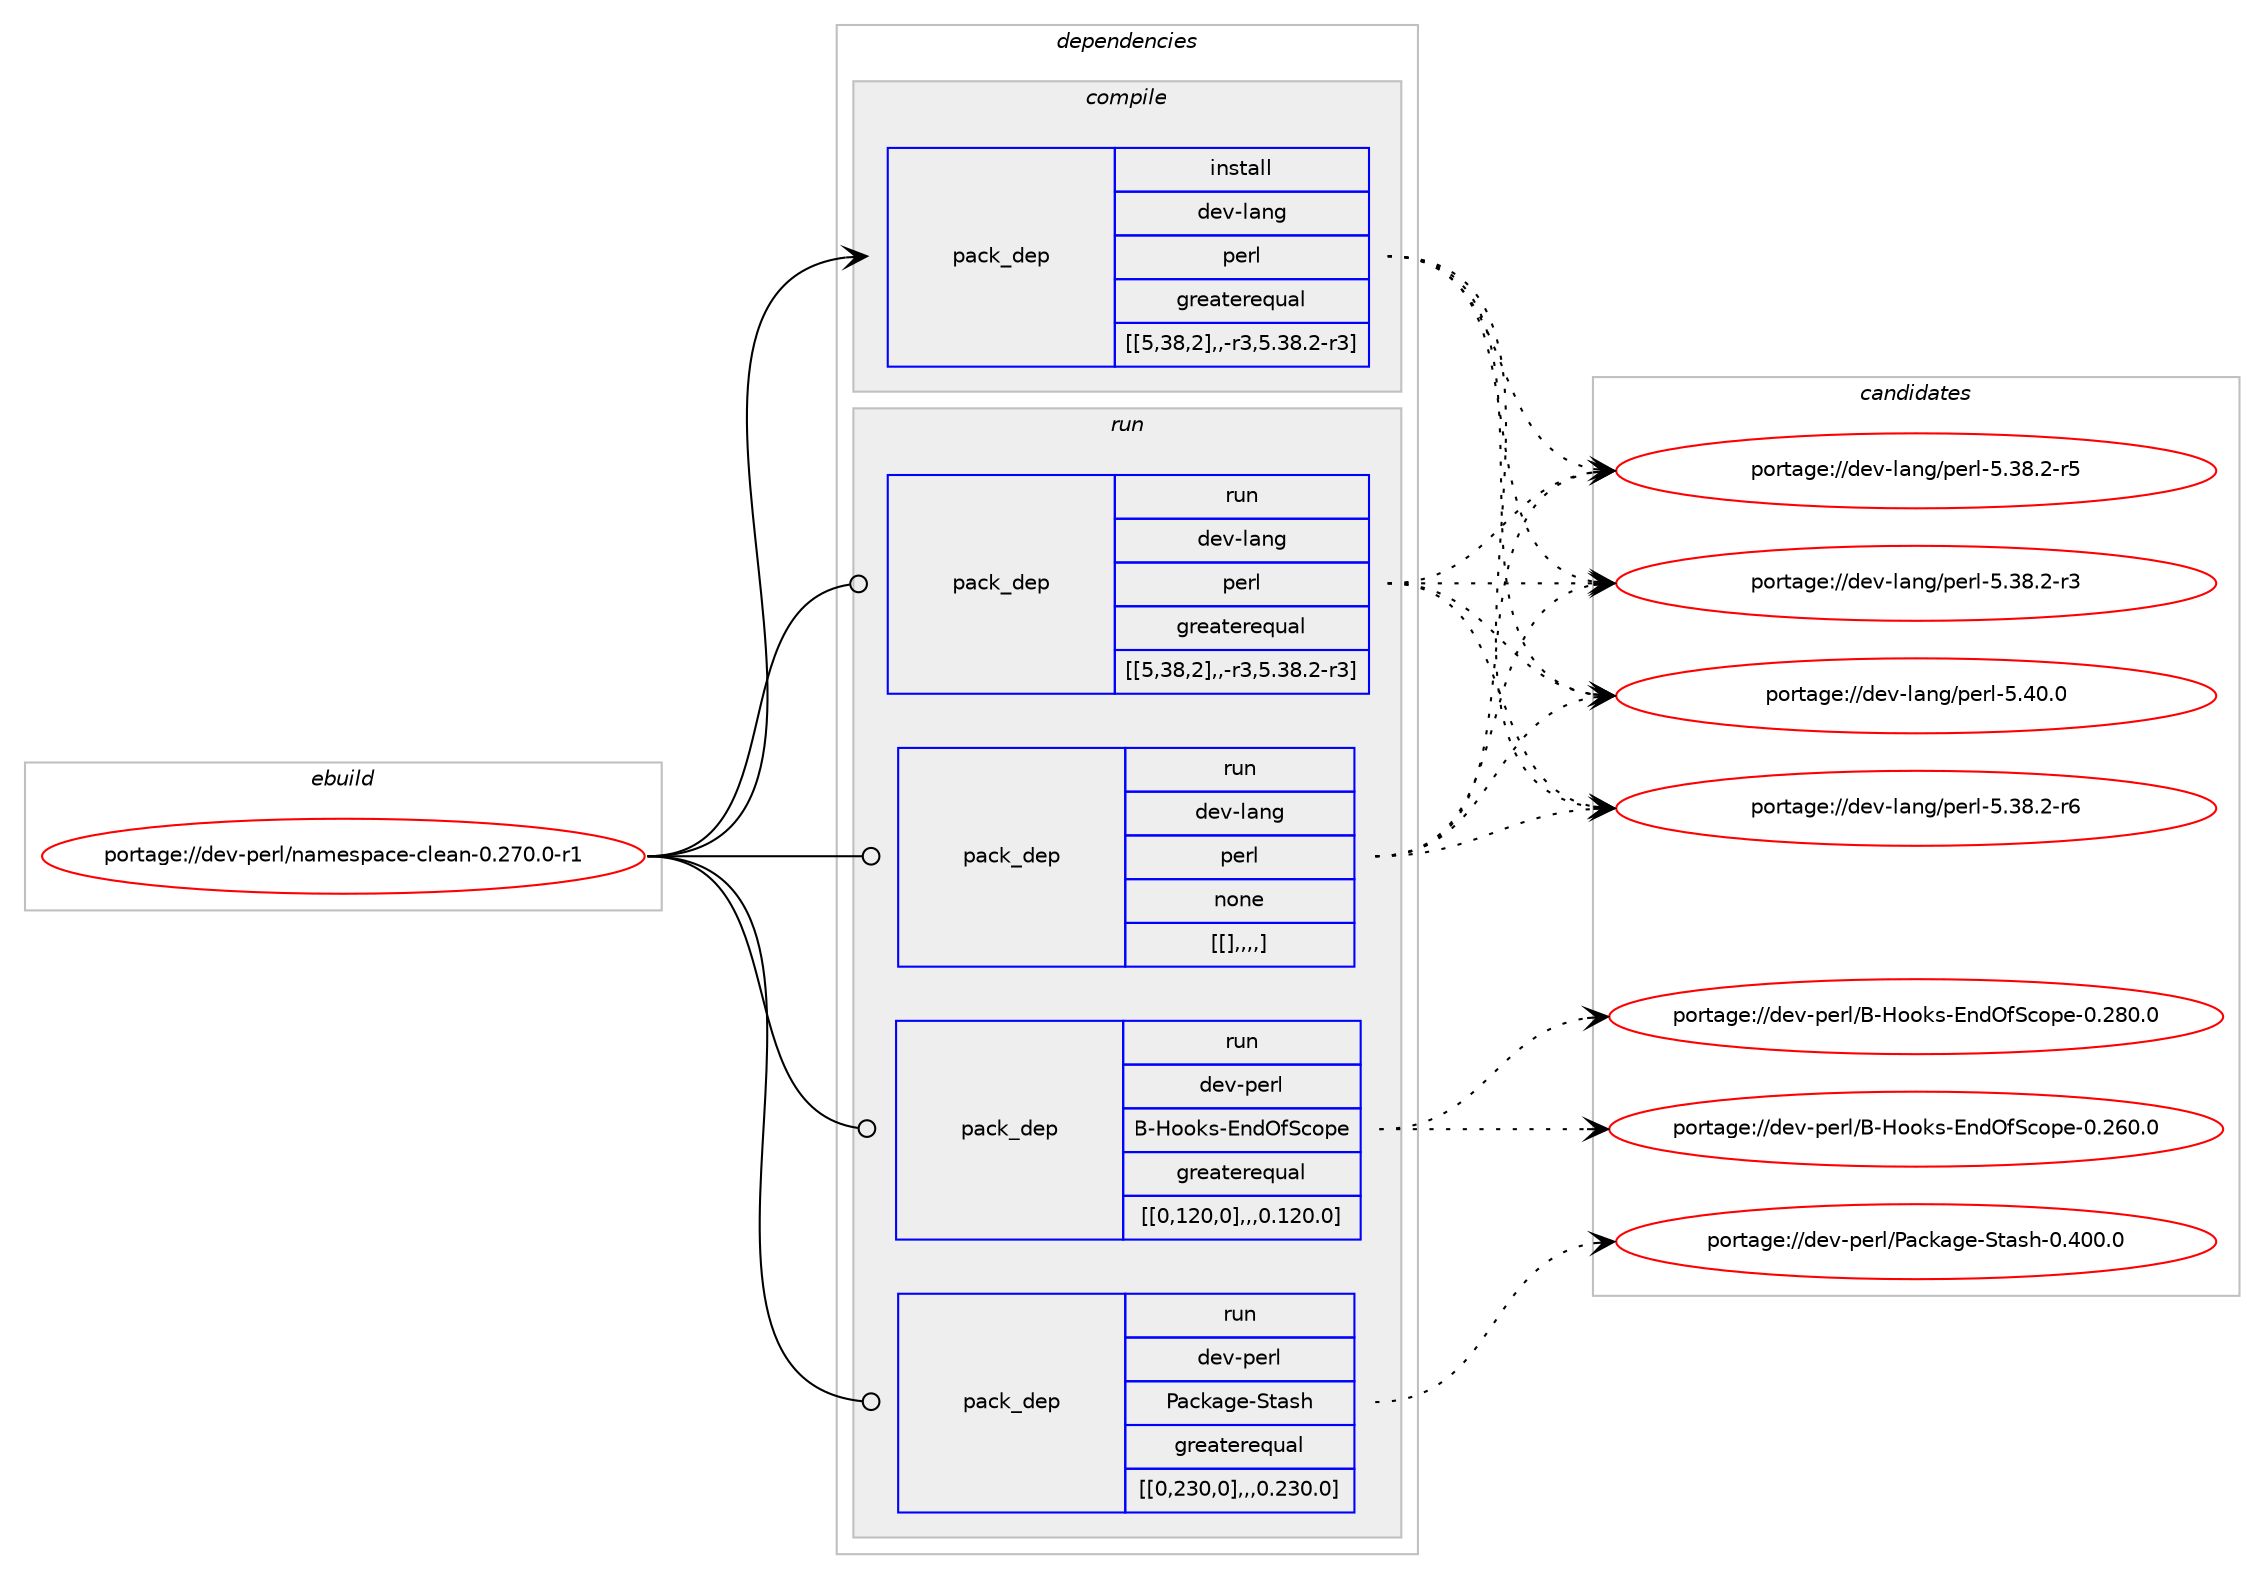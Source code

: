 digraph prolog {

# *************
# Graph options
# *************

newrank=true;
concentrate=true;
compound=true;
graph [rankdir=LR,fontname=Helvetica,fontsize=10,ranksep=1.5];#, ranksep=2.5, nodesep=0.2];
edge  [arrowhead=vee];
node  [fontname=Helvetica,fontsize=10];

# **********
# The ebuild
# **********

subgraph cluster_leftcol {
color=gray;
label=<<i>ebuild</i>>;
id [label="portage://dev-perl/namespace-clean-0.270.0-r1", color=red, width=4, href="../dev-perl/namespace-clean-0.270.0-r1.svg"];
}

# ****************
# The dependencies
# ****************

subgraph cluster_midcol {
color=gray;
label=<<i>dependencies</i>>;
subgraph cluster_compile {
fillcolor="#eeeeee";
style=filled;
label=<<i>compile</i>>;
subgraph pack108809 {
dependency141119 [label=<<TABLE BORDER="0" CELLBORDER="1" CELLSPACING="0" CELLPADDING="4" WIDTH="220"><TR><TD ROWSPAN="6" CELLPADDING="30">pack_dep</TD></TR><TR><TD WIDTH="110">install</TD></TR><TR><TD>dev-lang</TD></TR><TR><TD>perl</TD></TR><TR><TD>greaterequal</TD></TR><TR><TD>[[5,38,2],,-r3,5.38.2-r3]</TD></TR></TABLE>>, shape=none, color=blue];
}
id:e -> dependency141119:w [weight=20,style="solid",arrowhead="vee"];
}
subgraph cluster_compileandrun {
fillcolor="#eeeeee";
style=filled;
label=<<i>compile and run</i>>;
}
subgraph cluster_run {
fillcolor="#eeeeee";
style=filled;
label=<<i>run</i>>;
subgraph pack108810 {
dependency141120 [label=<<TABLE BORDER="0" CELLBORDER="1" CELLSPACING="0" CELLPADDING="4" WIDTH="220"><TR><TD ROWSPAN="6" CELLPADDING="30">pack_dep</TD></TR><TR><TD WIDTH="110">run</TD></TR><TR><TD>dev-lang</TD></TR><TR><TD>perl</TD></TR><TR><TD>greaterequal</TD></TR><TR><TD>[[5,38,2],,-r3,5.38.2-r3]</TD></TR></TABLE>>, shape=none, color=blue];
}
id:e -> dependency141120:w [weight=20,style="solid",arrowhead="odot"];
subgraph pack108811 {
dependency141121 [label=<<TABLE BORDER="0" CELLBORDER="1" CELLSPACING="0" CELLPADDING="4" WIDTH="220"><TR><TD ROWSPAN="6" CELLPADDING="30">pack_dep</TD></TR><TR><TD WIDTH="110">run</TD></TR><TR><TD>dev-lang</TD></TR><TR><TD>perl</TD></TR><TR><TD>none</TD></TR><TR><TD>[[],,,,]</TD></TR></TABLE>>, shape=none, color=blue];
}
id:e -> dependency141121:w [weight=20,style="solid",arrowhead="odot"];
subgraph pack108812 {
dependency141122 [label=<<TABLE BORDER="0" CELLBORDER="1" CELLSPACING="0" CELLPADDING="4" WIDTH="220"><TR><TD ROWSPAN="6" CELLPADDING="30">pack_dep</TD></TR><TR><TD WIDTH="110">run</TD></TR><TR><TD>dev-perl</TD></TR><TR><TD>B-Hooks-EndOfScope</TD></TR><TR><TD>greaterequal</TD></TR><TR><TD>[[0,120,0],,,0.120.0]</TD></TR></TABLE>>, shape=none, color=blue];
}
id:e -> dependency141122:w [weight=20,style="solid",arrowhead="odot"];
subgraph pack108813 {
dependency141123 [label=<<TABLE BORDER="0" CELLBORDER="1" CELLSPACING="0" CELLPADDING="4" WIDTH="220"><TR><TD ROWSPAN="6" CELLPADDING="30">pack_dep</TD></TR><TR><TD WIDTH="110">run</TD></TR><TR><TD>dev-perl</TD></TR><TR><TD>Package-Stash</TD></TR><TR><TD>greaterequal</TD></TR><TR><TD>[[0,230,0],,,0.230.0]</TD></TR></TABLE>>, shape=none, color=blue];
}
id:e -> dependency141123:w [weight=20,style="solid",arrowhead="odot"];
}
}

# **************
# The candidates
# **************

subgraph cluster_choices {
rank=same;
color=gray;
label=<<i>candidates</i>>;

subgraph choice108809 {
color=black;
nodesep=1;
choice10010111845108971101034711210111410845534652484648 [label="portage://dev-lang/perl-5.40.0", color=red, width=4,href="../dev-lang/perl-5.40.0.svg"];
choice100101118451089711010347112101114108455346515646504511454 [label="portage://dev-lang/perl-5.38.2-r6", color=red, width=4,href="../dev-lang/perl-5.38.2-r6.svg"];
choice100101118451089711010347112101114108455346515646504511453 [label="portage://dev-lang/perl-5.38.2-r5", color=red, width=4,href="../dev-lang/perl-5.38.2-r5.svg"];
choice100101118451089711010347112101114108455346515646504511451 [label="portage://dev-lang/perl-5.38.2-r3", color=red, width=4,href="../dev-lang/perl-5.38.2-r3.svg"];
dependency141119:e -> choice10010111845108971101034711210111410845534652484648:w [style=dotted,weight="100"];
dependency141119:e -> choice100101118451089711010347112101114108455346515646504511454:w [style=dotted,weight="100"];
dependency141119:e -> choice100101118451089711010347112101114108455346515646504511453:w [style=dotted,weight="100"];
dependency141119:e -> choice100101118451089711010347112101114108455346515646504511451:w [style=dotted,weight="100"];
}
subgraph choice108810 {
color=black;
nodesep=1;
choice10010111845108971101034711210111410845534652484648 [label="portage://dev-lang/perl-5.40.0", color=red, width=4,href="../dev-lang/perl-5.40.0.svg"];
choice100101118451089711010347112101114108455346515646504511454 [label="portage://dev-lang/perl-5.38.2-r6", color=red, width=4,href="../dev-lang/perl-5.38.2-r6.svg"];
choice100101118451089711010347112101114108455346515646504511453 [label="portage://dev-lang/perl-5.38.2-r5", color=red, width=4,href="../dev-lang/perl-5.38.2-r5.svg"];
choice100101118451089711010347112101114108455346515646504511451 [label="portage://dev-lang/perl-5.38.2-r3", color=red, width=4,href="../dev-lang/perl-5.38.2-r3.svg"];
dependency141120:e -> choice10010111845108971101034711210111410845534652484648:w [style=dotted,weight="100"];
dependency141120:e -> choice100101118451089711010347112101114108455346515646504511454:w [style=dotted,weight="100"];
dependency141120:e -> choice100101118451089711010347112101114108455346515646504511453:w [style=dotted,weight="100"];
dependency141120:e -> choice100101118451089711010347112101114108455346515646504511451:w [style=dotted,weight="100"];
}
subgraph choice108811 {
color=black;
nodesep=1;
choice10010111845108971101034711210111410845534652484648 [label="portage://dev-lang/perl-5.40.0", color=red, width=4,href="../dev-lang/perl-5.40.0.svg"];
choice100101118451089711010347112101114108455346515646504511454 [label="portage://dev-lang/perl-5.38.2-r6", color=red, width=4,href="../dev-lang/perl-5.38.2-r6.svg"];
choice100101118451089711010347112101114108455346515646504511453 [label="portage://dev-lang/perl-5.38.2-r5", color=red, width=4,href="../dev-lang/perl-5.38.2-r5.svg"];
choice100101118451089711010347112101114108455346515646504511451 [label="portage://dev-lang/perl-5.38.2-r3", color=red, width=4,href="../dev-lang/perl-5.38.2-r3.svg"];
dependency141121:e -> choice10010111845108971101034711210111410845534652484648:w [style=dotted,weight="100"];
dependency141121:e -> choice100101118451089711010347112101114108455346515646504511454:w [style=dotted,weight="100"];
dependency141121:e -> choice100101118451089711010347112101114108455346515646504511453:w [style=dotted,weight="100"];
dependency141121:e -> choice100101118451089711010347112101114108455346515646504511451:w [style=dotted,weight="100"];
}
subgraph choice108812 {
color=black;
nodesep=1;
choice100101118451121011141084766457211111110711545691101007910283991111121014548465056484648 [label="portage://dev-perl/B-Hooks-EndOfScope-0.280.0", color=red, width=4,href="../dev-perl/B-Hooks-EndOfScope-0.280.0.svg"];
choice100101118451121011141084766457211111110711545691101007910283991111121014548465054484648 [label="portage://dev-perl/B-Hooks-EndOfScope-0.260.0", color=red, width=4,href="../dev-perl/B-Hooks-EndOfScope-0.260.0.svg"];
dependency141122:e -> choice100101118451121011141084766457211111110711545691101007910283991111121014548465056484648:w [style=dotted,weight="100"];
dependency141122:e -> choice100101118451121011141084766457211111110711545691101007910283991111121014548465054484648:w [style=dotted,weight="100"];
}
subgraph choice108813 {
color=black;
nodesep=1;
choice1001011184511210111410847809799107971031014583116971151044548465248484648 [label="portage://dev-perl/Package-Stash-0.400.0", color=red, width=4,href="../dev-perl/Package-Stash-0.400.0.svg"];
dependency141123:e -> choice1001011184511210111410847809799107971031014583116971151044548465248484648:w [style=dotted,weight="100"];
}
}

}
